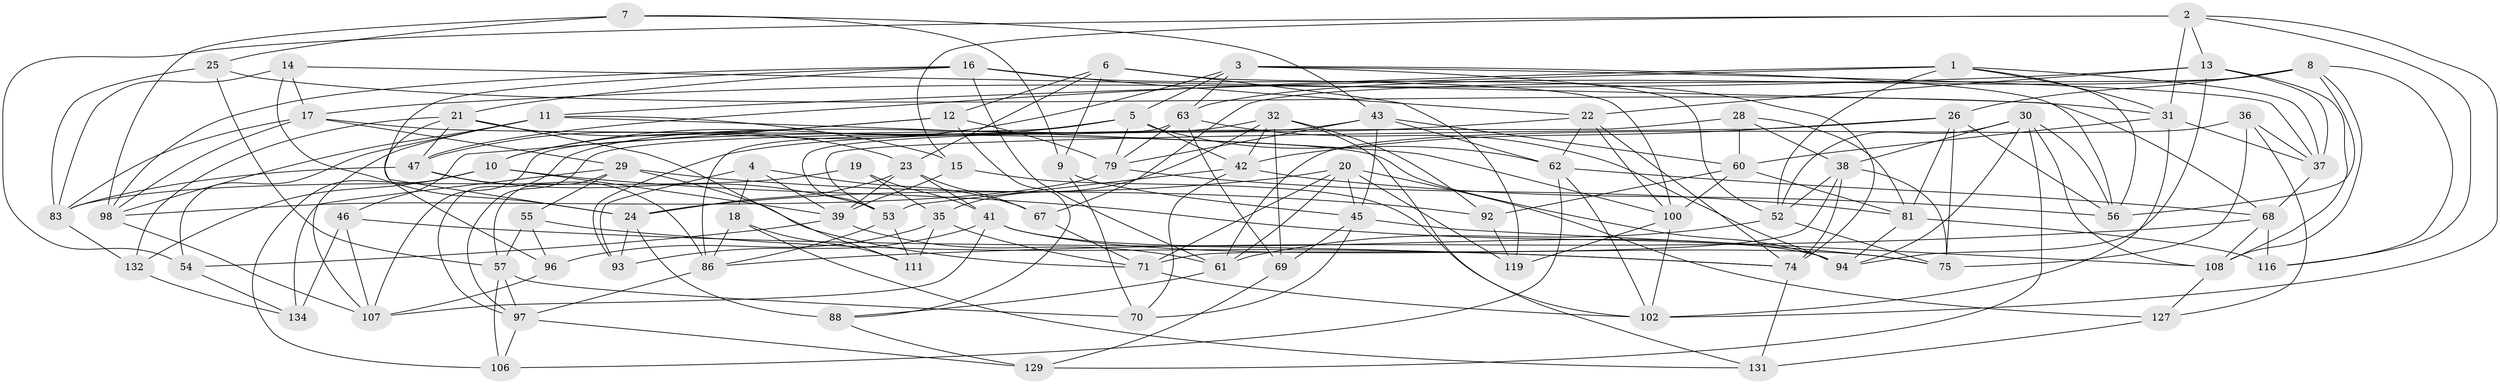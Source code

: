 // Generated by graph-tools (version 1.1) at 2025/52/02/27/25 19:52:33]
// undirected, 83 vertices, 218 edges
graph export_dot {
graph [start="1"]
  node [color=gray90,style=filled];
  1 [super="+99"];
  2 [super="+27"];
  3 [super="+58"];
  4;
  5 [super="+109"];
  6 [super="+91"];
  7;
  8 [super="+34"];
  9;
  10 [super="+90"];
  11 [super="+137"];
  12 [super="+114"];
  13 [super="+73"];
  14;
  15;
  16 [super="+33"];
  17 [super="+124"];
  18;
  19;
  20 [super="+117"];
  21 [super="+115"];
  22 [super="+44"];
  23 [super="+51"];
  24 [super="+49"];
  25;
  26 [super="+128"];
  28;
  29 [super="+76"];
  30 [super="+136"];
  31 [super="+66"];
  32 [super="+40"];
  35 [super="+82"];
  36;
  37 [super="+123"];
  38 [super="+80"];
  39 [super="+113"];
  41 [super="+85"];
  42 [super="+72"];
  43 [super="+59"];
  45 [super="+48"];
  46;
  47 [super="+50"];
  52 [super="+125"];
  53 [super="+104"];
  54;
  55;
  56 [super="+84"];
  57 [super="+103"];
  60 [super="+65"];
  61 [super="+64"];
  62 [super="+130"];
  63 [super="+112"];
  67;
  68 [super="+78"];
  69;
  70;
  71 [super="+89"];
  74 [super="+87"];
  75 [super="+77"];
  79 [super="+95"];
  81 [super="+120"];
  83 [super="+133"];
  86 [super="+105"];
  88;
  92;
  93;
  94 [super="+126"];
  96;
  97 [super="+110"];
  98 [super="+122"];
  100 [super="+101"];
  102 [super="+118"];
  106;
  107 [super="+135"];
  108 [super="+121"];
  111;
  116;
  119;
  127;
  129;
  131;
  132;
  134;
  1 -- 56;
  1 -- 47;
  1 -- 52;
  1 -- 37;
  1 -- 31;
  1 -- 11;
  2 -- 54;
  2 -- 116;
  2 -- 13;
  2 -- 15;
  2 -- 31;
  2 -- 102;
  3 -- 10;
  3 -- 56;
  3 -- 37;
  3 -- 52;
  3 -- 5;
  3 -- 63;
  4 -- 67;
  4 -- 93;
  4 -- 18;
  4 -- 39;
  5 -- 79;
  5 -- 10;
  5 -- 42;
  5 -- 107;
  5 -- 62;
  6 -- 9;
  6 -- 119;
  6 -- 12 [weight=2];
  6 -- 23;
  6 -- 100;
  7 -- 9;
  7 -- 25;
  7 -- 98;
  7 -- 43;
  8 -- 26;
  8 -- 116;
  8 -- 56;
  8 -- 67;
  8 -- 63;
  8 -- 108;
  9 -- 70;
  9 -- 45;
  10 -- 39;
  10 -- 132;
  10 -- 106;
  10 -- 75;
  11 -- 100;
  11 -- 54;
  11 -- 107;
  11 -- 98;
  11 -- 15;
  12 -- 46;
  12 -- 88;
  12 -- 47;
  12 -- 79;
  13 -- 22;
  13 -- 17;
  13 -- 37;
  13 -- 94;
  13 -- 108;
  14 -- 83;
  14 -- 24;
  14 -- 17;
  14 -- 68;
  15 -- 131;
  15 -- 39;
  16 -- 74;
  16 -- 24;
  16 -- 98;
  16 -- 61;
  16 -- 22;
  16 -- 21;
  17 -- 98;
  17 -- 83;
  17 -- 29;
  17 -- 94;
  18 -- 131;
  18 -- 86;
  18 -- 111;
  19 -- 83;
  19 -- 35 [weight=2];
  19 -- 41;
  20 -- 45;
  20 -- 71;
  20 -- 24;
  20 -- 127;
  20 -- 61;
  20 -- 119;
  21 -- 132;
  21 -- 111;
  21 -- 23;
  21 -- 96;
  21 -- 47;
  22 -- 100;
  22 -- 93;
  22 -- 62;
  22 -- 74;
  23 -- 67;
  23 -- 39;
  23 -- 24;
  23 -- 41;
  24 -- 88;
  24 -- 93;
  25 -- 57;
  25 -- 31;
  25 -- 83;
  26 -- 75;
  26 -- 56;
  26 -- 81;
  26 -- 42;
  26 -- 53;
  28 -- 38;
  28 -- 60;
  28 -- 81;
  28 -- 53;
  29 -- 134;
  29 -- 92;
  29 -- 57;
  29 -- 55;
  29 -- 71;
  30 -- 108;
  30 -- 129;
  30 -- 94;
  30 -- 56;
  30 -- 38;
  30 -- 52;
  31 -- 60;
  31 -- 102;
  31 -- 37;
  32 -- 69;
  32 -- 97;
  32 -- 92;
  32 -- 35;
  32 -- 102;
  32 -- 42;
  35 -- 111;
  35 -- 96;
  35 -- 71;
  36 -- 127;
  36 -- 37;
  36 -- 61;
  36 -- 75;
  37 -- 68;
  38 -- 74;
  38 -- 71;
  38 -- 52;
  38 -- 75;
  39 -- 54;
  39 -- 61;
  41 -- 93;
  41 -- 107;
  41 -- 94;
  41 -- 75;
  42 -- 70;
  42 -- 53;
  42 -- 56;
  43 -- 62;
  43 -- 97;
  43 -- 60;
  43 -- 79;
  43 -- 45;
  45 -- 70;
  45 -- 69;
  45 -- 108;
  46 -- 107;
  46 -- 134;
  46 -- 74;
  47 -- 86;
  47 -- 83;
  47 -- 53;
  52 -- 61;
  52 -- 75;
  53 -- 111;
  53 -- 86;
  54 -- 134;
  55 -- 96;
  55 -- 74;
  55 -- 57;
  57 -- 106;
  57 -- 97;
  57 -- 70;
  60 -- 92;
  60 -- 81;
  60 -- 100;
  61 -- 88;
  62 -- 106;
  62 -- 102;
  62 -- 68;
  63 -- 86;
  63 -- 79;
  63 -- 69;
  63 -- 94;
  67 -- 71;
  68 -- 108;
  68 -- 116;
  68 -- 86;
  69 -- 129;
  71 -- 102;
  74 -- 131;
  79 -- 81;
  79 -- 98;
  81 -- 116;
  81 -- 94;
  83 -- 132;
  86 -- 97;
  88 -- 129;
  92 -- 119;
  96 -- 107;
  97 -- 129;
  97 -- 106;
  98 -- 107;
  100 -- 119;
  100 -- 102;
  108 -- 127;
  127 -- 131;
  132 -- 134;
}
